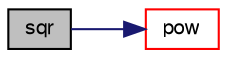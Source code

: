 digraph "sqr"
{
  bgcolor="transparent";
  edge [fontname="FreeSans",fontsize="10",labelfontname="FreeSans",labelfontsize="10"];
  node [fontname="FreeSans",fontsize="10",shape=record];
  rankdir="LR";
  Node50690 [label="sqr",height=0.2,width=0.4,color="black", fillcolor="grey75", style="filled", fontcolor="black"];
  Node50690 -> Node50691 [color="midnightblue",fontsize="10",style="solid",fontname="FreeSans"];
  Node50691 [label="pow",height=0.2,width=0.4,color="red",URL="$a21124.html#a7500c8e9d27a442adc75e287de074c7c"];
}
